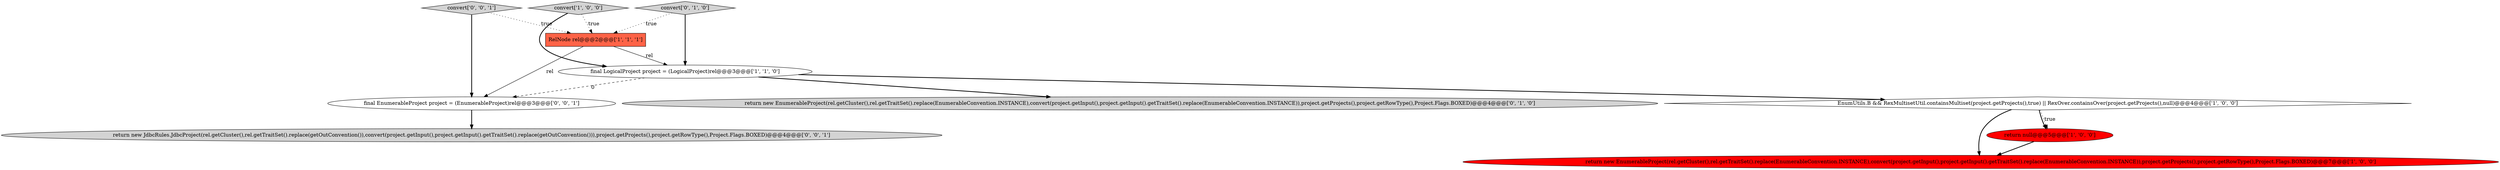 digraph {
2 [style = filled, label = "convert['1', '0', '0']", fillcolor = lightgray, shape = diamond image = "AAA0AAABBB1BBB"];
7 [style = filled, label = "return new EnumerableProject(rel.getCluster(),rel.getTraitSet().replace(EnumerableConvention.INSTANCE),convert(project.getInput(),project.getInput().getTraitSet().replace(EnumerableConvention.INSTANCE)),project.getProjects(),project.getRowType(),Project.Flags.BOXED)@@@4@@@['0', '1', '0']", fillcolor = lightgray, shape = ellipse image = "AAA0AAABBB2BBB"];
10 [style = filled, label = "return new JdbcRules.JdbcProject(rel.getCluster(),rel.getTraitSet().replace(getOutConvention()),convert(project.getInput(),project.getInput().getTraitSet().replace(getOutConvention())),project.getProjects(),project.getRowType(),Project.Flags.BOXED)@@@4@@@['0', '0', '1']", fillcolor = lightgray, shape = ellipse image = "AAA0AAABBB3BBB"];
8 [style = filled, label = "convert['0', '0', '1']", fillcolor = lightgray, shape = diamond image = "AAA0AAABBB3BBB"];
1 [style = filled, label = "return new EnumerableProject(rel.getCluster(),rel.getTraitSet().replace(EnumerableConvention.INSTANCE),convert(project.getInput(),project.getInput().getTraitSet().replace(EnumerableConvention.INSTANCE)),project.getProjects(),project.getRowType(),Project.Flags.BOXED)@@@7@@@['1', '0', '0']", fillcolor = red, shape = ellipse image = "AAA1AAABBB1BBB"];
3 [style = filled, label = "EnumUtils.B && RexMultisetUtil.containsMultiset(project.getProjects(),true) || RexOver.containsOver(project.getProjects(),null)@@@4@@@['1', '0', '0']", fillcolor = white, shape = diamond image = "AAA0AAABBB1BBB"];
4 [style = filled, label = "return null@@@5@@@['1', '0', '0']", fillcolor = red, shape = ellipse image = "AAA1AAABBB1BBB"];
0 [style = filled, label = "RelNode rel@@@2@@@['1', '1', '1']", fillcolor = tomato, shape = box image = "AAA0AAABBB1BBB"];
5 [style = filled, label = "final LogicalProject project = (LogicalProject)rel@@@3@@@['1', '1', '0']", fillcolor = white, shape = ellipse image = "AAA0AAABBB1BBB"];
6 [style = filled, label = "convert['0', '1', '0']", fillcolor = lightgray, shape = diamond image = "AAA0AAABBB2BBB"];
9 [style = filled, label = "final EnumerableProject project = (EnumerableProject)rel@@@3@@@['0', '0', '1']", fillcolor = white, shape = ellipse image = "AAA0AAABBB3BBB"];
5->3 [style = bold, label=""];
5->7 [style = bold, label=""];
0->5 [style = solid, label="rel"];
6->5 [style = bold, label=""];
3->4 [style = dotted, label="true"];
4->1 [style = bold, label=""];
8->0 [style = dotted, label="true"];
5->9 [style = dashed, label="0"];
2->0 [style = dotted, label="true"];
6->0 [style = dotted, label="true"];
9->10 [style = bold, label=""];
3->1 [style = bold, label=""];
3->4 [style = bold, label=""];
0->9 [style = solid, label="rel"];
2->5 [style = bold, label=""];
8->9 [style = bold, label=""];
}
